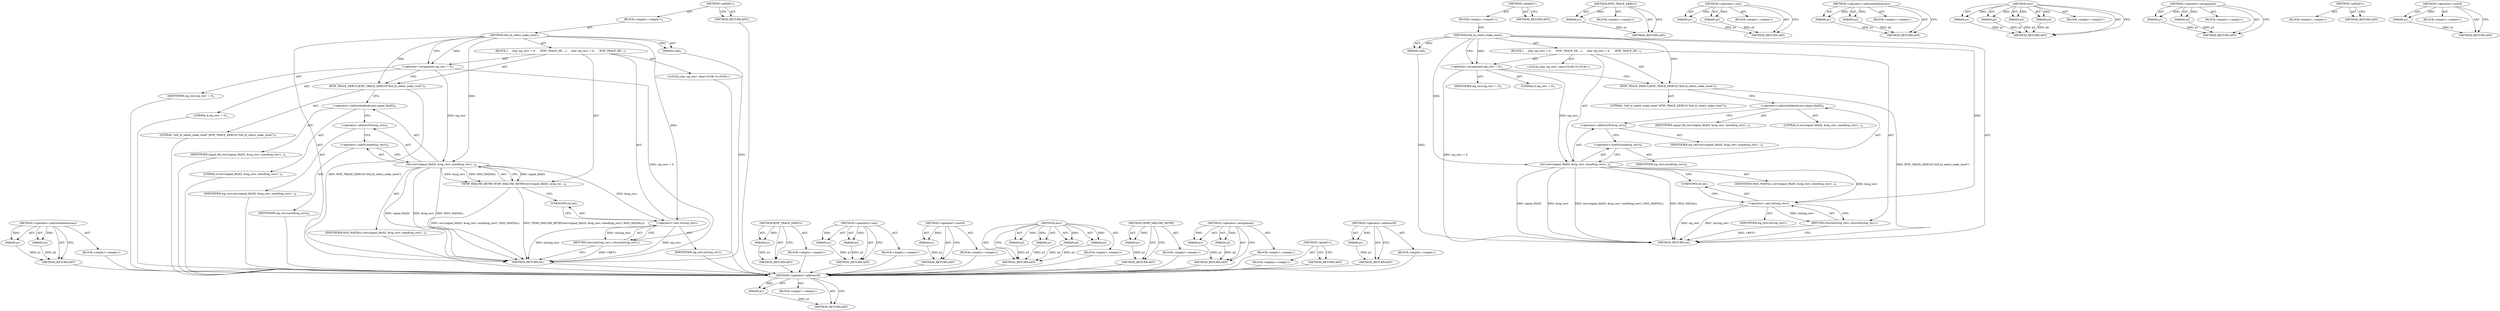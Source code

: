 digraph "&lt;operator&gt;.addressOf" {
vulnerable_72 [label=<(METHOD,&lt;operator&gt;.addressOf)>];
vulnerable_73 [label=<(PARAM,p1)>];
vulnerable_74 [label=<(BLOCK,&lt;empty&gt;,&lt;empty&gt;)>];
vulnerable_75 [label=<(METHOD_RETURN,ANY)>];
vulnerable_6 [label=<(METHOD,&lt;global&gt;)<SUB>1</SUB>>];
vulnerable_7 [label=<(BLOCK,&lt;empty&gt;,&lt;empty&gt;)<SUB>1</SUB>>];
vulnerable_8 [label=<(METHOD,btif_hl_select_wake_reset)<SUB>1</SUB>>];
vulnerable_9 [label=<(PARAM,void)<SUB>1</SUB>>];
vulnerable_10 [label=<(BLOCK,{

     char sig_recv = 0;
 
     BTIF_TRACE_DE...,{

     char sig_recv = 0;
 
     BTIF_TRACE_DE...)<SUB>1</SUB>>];
vulnerable_11 [label="<(LOCAL,char sig_recv: char)<SUB>3</SUB>>"];
vulnerable_12 [label=<(&lt;operator&gt;.assignment,sig_recv = 0)<SUB>3</SUB>>];
vulnerable_13 [label=<(IDENTIFIER,sig_recv,sig_recv = 0)<SUB>3</SUB>>];
vulnerable_14 [label=<(LITERAL,0,sig_recv = 0)<SUB>3</SUB>>];
vulnerable_15 [label=<(BTIF_TRACE_DEBUG,BTIF_TRACE_DEBUG(&quot;btif_hl_select_wake_reset&quot;))<SUB>5</SUB>>];
vulnerable_16 [label=<(LITERAL,&quot;btif_hl_select_wake_reset&quot;,BTIF_TRACE_DEBUG(&quot;btif_hl_select_wake_reset&quot;))<SUB>5</SUB>>];
vulnerable_17 [label=<(recv,recv(signal_fds[0], &amp;sig_recv, sizeof(sig_recv)...)<SUB>6</SUB>>];
vulnerable_18 [label=<(&lt;operator&gt;.indirectIndexAccess,signal_fds[0])<SUB>6</SUB>>];
vulnerable_19 [label=<(IDENTIFIER,signal_fds,recv(signal_fds[0], &amp;sig_recv, sizeof(sig_recv)...)<SUB>6</SUB>>];
vulnerable_20 [label=<(LITERAL,0,recv(signal_fds[0], &amp;sig_recv, sizeof(sig_recv)...)<SUB>6</SUB>>];
vulnerable_21 [label=<(&lt;operator&gt;.addressOf,&amp;sig_recv)<SUB>6</SUB>>];
vulnerable_22 [label=<(IDENTIFIER,sig_recv,recv(signal_fds[0], &amp;sig_recv, sizeof(sig_recv)...)<SUB>6</SUB>>];
vulnerable_23 [label=<(&lt;operator&gt;.sizeOf,sizeof(sig_recv))<SUB>6</SUB>>];
vulnerable_24 [label=<(IDENTIFIER,sig_recv,sizeof(sig_recv))<SUB>6</SUB>>];
vulnerable_25 [label=<(IDENTIFIER,MSG_WAITALL,recv(signal_fds[0], &amp;sig_recv, sizeof(sig_recv)...)<SUB>6</SUB>>];
vulnerable_26 [label=<(RETURN,return(int)sig_recv;,return(int)sig_recv;)<SUB>7</SUB>>];
vulnerable_27 [label=<(&lt;operator&gt;.cast,(int)sig_recv)<SUB>7</SUB>>];
vulnerable_28 [label=<(UNKNOWN,int,int)<SUB>7</SUB>>];
vulnerable_29 [label=<(IDENTIFIER,sig_recv,(int)sig_recv)<SUB>7</SUB>>];
vulnerable_30 [label=<(METHOD_RETURN,int)<SUB>1</SUB>>];
vulnerable_32 [label=<(METHOD_RETURN,ANY)<SUB>1</SUB>>];
vulnerable_56 [label=<(METHOD,BTIF_TRACE_DEBUG)>];
vulnerable_57 [label=<(PARAM,p1)>];
vulnerable_58 [label=<(BLOCK,&lt;empty&gt;,&lt;empty&gt;)>];
vulnerable_59 [label=<(METHOD_RETURN,ANY)>];
vulnerable_80 [label=<(METHOD,&lt;operator&gt;.cast)>];
vulnerable_81 [label=<(PARAM,p1)>];
vulnerable_82 [label=<(PARAM,p2)>];
vulnerable_83 [label=<(BLOCK,&lt;empty&gt;,&lt;empty&gt;)>];
vulnerable_84 [label=<(METHOD_RETURN,ANY)>];
vulnerable_67 [label=<(METHOD,&lt;operator&gt;.indirectIndexAccess)>];
vulnerable_68 [label=<(PARAM,p1)>];
vulnerable_69 [label=<(PARAM,p2)>];
vulnerable_70 [label=<(BLOCK,&lt;empty&gt;,&lt;empty&gt;)>];
vulnerable_71 [label=<(METHOD_RETURN,ANY)>];
vulnerable_60 [label=<(METHOD,recv)>];
vulnerable_61 [label=<(PARAM,p1)>];
vulnerable_62 [label=<(PARAM,p2)>];
vulnerable_63 [label=<(PARAM,p3)>];
vulnerable_64 [label=<(PARAM,p4)>];
vulnerable_65 [label=<(BLOCK,&lt;empty&gt;,&lt;empty&gt;)>];
vulnerable_66 [label=<(METHOD_RETURN,ANY)>];
vulnerable_51 [label=<(METHOD,&lt;operator&gt;.assignment)>];
vulnerable_52 [label=<(PARAM,p1)>];
vulnerable_53 [label=<(PARAM,p2)>];
vulnerable_54 [label=<(BLOCK,&lt;empty&gt;,&lt;empty&gt;)>];
vulnerable_55 [label=<(METHOD_RETURN,ANY)>];
vulnerable_45 [label=<(METHOD,&lt;global&gt;)<SUB>1</SUB>>];
vulnerable_46 [label=<(BLOCK,&lt;empty&gt;,&lt;empty&gt;)>];
vulnerable_47 [label=<(METHOD_RETURN,ANY)>];
vulnerable_76 [label=<(METHOD,&lt;operator&gt;.sizeOf)>];
vulnerable_77 [label=<(PARAM,p1)>];
vulnerable_78 [label=<(BLOCK,&lt;empty&gt;,&lt;empty&gt;)>];
vulnerable_79 [label=<(METHOD_RETURN,ANY)>];
fixed_72 [label=<(METHOD,&lt;operator&gt;.indirectIndexAccess)>];
fixed_73 [label=<(PARAM,p1)>];
fixed_74 [label=<(PARAM,p2)>];
fixed_75 [label=<(BLOCK,&lt;empty&gt;,&lt;empty&gt;)>];
fixed_76 [label=<(METHOD_RETURN,ANY)>];
fixed_6 [label=<(METHOD,&lt;global&gt;)<SUB>1</SUB>>];
fixed_7 [label=<(BLOCK,&lt;empty&gt;,&lt;empty&gt;)<SUB>1</SUB>>];
fixed_8 [label=<(METHOD,btif_hl_select_wake_reset)<SUB>1</SUB>>];
fixed_9 [label=<(PARAM,void)<SUB>1</SUB>>];
fixed_10 [label=<(BLOCK,{

     char sig_recv = 0;
 
     BTIF_TRACE_DE...,{

     char sig_recv = 0;
 
     BTIF_TRACE_DE...)<SUB>1</SUB>>];
fixed_11 [label="<(LOCAL,char sig_recv: char)<SUB>3</SUB>>"];
fixed_12 [label=<(&lt;operator&gt;.assignment,sig_recv = 0)<SUB>3</SUB>>];
fixed_13 [label=<(IDENTIFIER,sig_recv,sig_recv = 0)<SUB>3</SUB>>];
fixed_14 [label=<(LITERAL,0,sig_recv = 0)<SUB>3</SUB>>];
fixed_15 [label=<(BTIF_TRACE_DEBUG,BTIF_TRACE_DEBUG(&quot;btif_hl_select_wake_reset&quot;))<SUB>5</SUB>>];
fixed_16 [label=<(LITERAL,&quot;btif_hl_select_wake_reset&quot;,BTIF_TRACE_DEBUG(&quot;btif_hl_select_wake_reset&quot;))<SUB>5</SUB>>];
fixed_17 [label=<(TEMP_FAILURE_RETRY,TEMP_FAILURE_RETRY(recv(signal_fds[0], &amp;sig_rec...)<SUB>6</SUB>>];
fixed_18 [label=<(recv,recv(signal_fds[0], &amp;sig_recv, sizeof(sig_recv)...)<SUB>6</SUB>>];
fixed_19 [label=<(&lt;operator&gt;.indirectIndexAccess,signal_fds[0])<SUB>6</SUB>>];
fixed_20 [label=<(IDENTIFIER,signal_fds,recv(signal_fds[0], &amp;sig_recv, sizeof(sig_recv)...)<SUB>6</SUB>>];
fixed_21 [label=<(LITERAL,0,recv(signal_fds[0], &amp;sig_recv, sizeof(sig_recv)...)<SUB>6</SUB>>];
fixed_22 [label=<(&lt;operator&gt;.addressOf,&amp;sig_recv)<SUB>6</SUB>>];
fixed_23 [label=<(IDENTIFIER,sig_recv,recv(signal_fds[0], &amp;sig_recv, sizeof(sig_recv)...)<SUB>6</SUB>>];
fixed_24 [label=<(&lt;operator&gt;.sizeOf,sizeof(sig_recv))<SUB>6</SUB>>];
fixed_25 [label=<(IDENTIFIER,sig_recv,sizeof(sig_recv))<SUB>6</SUB>>];
fixed_26 [label=<(IDENTIFIER,MSG_WAITALL,recv(signal_fds[0], &amp;sig_recv, sizeof(sig_recv)...)<SUB>6</SUB>>];
fixed_27 [label=<(RETURN,return(int)sig_recv;,return(int)sig_recv;)<SUB>7</SUB>>];
fixed_28 [label=<(&lt;operator&gt;.cast,(int)sig_recv)<SUB>7</SUB>>];
fixed_29 [label=<(UNKNOWN,int,int)<SUB>7</SUB>>];
fixed_30 [label=<(IDENTIFIER,sig_recv,(int)sig_recv)<SUB>7</SUB>>];
fixed_31 [label=<(METHOD_RETURN,int)<SUB>1</SUB>>];
fixed_33 [label=<(METHOD_RETURN,ANY)<SUB>1</SUB>>];
fixed_57 [label=<(METHOD,BTIF_TRACE_DEBUG)>];
fixed_58 [label=<(PARAM,p1)>];
fixed_59 [label=<(BLOCK,&lt;empty&gt;,&lt;empty&gt;)>];
fixed_60 [label=<(METHOD_RETURN,ANY)>];
fixed_85 [label=<(METHOD,&lt;operator&gt;.cast)>];
fixed_86 [label=<(PARAM,p1)>];
fixed_87 [label=<(PARAM,p2)>];
fixed_88 [label=<(BLOCK,&lt;empty&gt;,&lt;empty&gt;)>];
fixed_89 [label=<(METHOD_RETURN,ANY)>];
fixed_81 [label=<(METHOD,&lt;operator&gt;.sizeOf)>];
fixed_82 [label=<(PARAM,p1)>];
fixed_83 [label=<(BLOCK,&lt;empty&gt;,&lt;empty&gt;)>];
fixed_84 [label=<(METHOD_RETURN,ANY)>];
fixed_65 [label=<(METHOD,recv)>];
fixed_66 [label=<(PARAM,p1)>];
fixed_67 [label=<(PARAM,p2)>];
fixed_68 [label=<(PARAM,p3)>];
fixed_69 [label=<(PARAM,p4)>];
fixed_70 [label=<(BLOCK,&lt;empty&gt;,&lt;empty&gt;)>];
fixed_71 [label=<(METHOD_RETURN,ANY)>];
fixed_61 [label=<(METHOD,TEMP_FAILURE_RETRY)>];
fixed_62 [label=<(PARAM,p1)>];
fixed_63 [label=<(BLOCK,&lt;empty&gt;,&lt;empty&gt;)>];
fixed_64 [label=<(METHOD_RETURN,ANY)>];
fixed_52 [label=<(METHOD,&lt;operator&gt;.assignment)>];
fixed_53 [label=<(PARAM,p1)>];
fixed_54 [label=<(PARAM,p2)>];
fixed_55 [label=<(BLOCK,&lt;empty&gt;,&lt;empty&gt;)>];
fixed_56 [label=<(METHOD_RETURN,ANY)>];
fixed_46 [label=<(METHOD,&lt;global&gt;)<SUB>1</SUB>>];
fixed_47 [label=<(BLOCK,&lt;empty&gt;,&lt;empty&gt;)>];
fixed_48 [label=<(METHOD_RETURN,ANY)>];
fixed_77 [label=<(METHOD,&lt;operator&gt;.addressOf)>];
fixed_78 [label=<(PARAM,p1)>];
fixed_79 [label=<(BLOCK,&lt;empty&gt;,&lt;empty&gt;)>];
fixed_80 [label=<(METHOD_RETURN,ANY)>];
vulnerable_72 -> vulnerable_73  [key=0, label="AST: "];
vulnerable_72 -> vulnerable_73  [key=1, label="DDG: "];
vulnerable_72 -> vulnerable_74  [key=0, label="AST: "];
vulnerable_72 -> vulnerable_75  [key=0, label="AST: "];
vulnerable_72 -> vulnerable_75  [key=1, label="CFG: "];
vulnerable_73 -> vulnerable_75  [key=0, label="DDG: p1"];
vulnerable_6 -> vulnerable_7  [key=0, label="AST: "];
vulnerable_6 -> vulnerable_32  [key=0, label="AST: "];
vulnerable_6 -> vulnerable_32  [key=1, label="CFG: "];
vulnerable_7 -> vulnerable_8  [key=0, label="AST: "];
vulnerable_8 -> vulnerable_9  [key=0, label="AST: "];
vulnerable_8 -> vulnerable_9  [key=1, label="DDG: "];
vulnerable_8 -> vulnerable_10  [key=0, label="AST: "];
vulnerable_8 -> vulnerable_30  [key=0, label="AST: "];
vulnerable_8 -> vulnerable_12  [key=0, label="CFG: "];
vulnerable_8 -> vulnerable_12  [key=1, label="DDG: "];
vulnerable_8 -> vulnerable_15  [key=0, label="DDG: "];
vulnerable_8 -> vulnerable_17  [key=0, label="DDG: "];
vulnerable_8 -> vulnerable_27  [key=0, label="DDG: "];
vulnerable_9 -> vulnerable_30  [key=0, label="DDG: "];
vulnerable_10 -> vulnerable_11  [key=0, label="AST: "];
vulnerable_10 -> vulnerable_12  [key=0, label="AST: "];
vulnerable_10 -> vulnerable_15  [key=0, label="AST: "];
vulnerable_10 -> vulnerable_17  [key=0, label="AST: "];
vulnerable_10 -> vulnerable_26  [key=0, label="AST: "];
vulnerable_12 -> vulnerable_13  [key=0, label="AST: "];
vulnerable_12 -> vulnerable_14  [key=0, label="AST: "];
vulnerable_12 -> vulnerable_15  [key=0, label="CFG: "];
vulnerable_12 -> vulnerable_30  [key=0, label="DDG: sig_recv = 0"];
vulnerable_12 -> vulnerable_17  [key=0, label="DDG: sig_recv"];
vulnerable_15 -> vulnerable_16  [key=0, label="AST: "];
vulnerable_15 -> vulnerable_18  [key=0, label="CFG: "];
vulnerable_15 -> vulnerable_30  [key=0, label="DDG: BTIF_TRACE_DEBUG(&quot;btif_hl_select_wake_reset&quot;)"];
vulnerable_17 -> vulnerable_18  [key=0, label="AST: "];
vulnerable_17 -> vulnerable_21  [key=0, label="AST: "];
vulnerable_17 -> vulnerable_23  [key=0, label="AST: "];
vulnerable_17 -> vulnerable_25  [key=0, label="AST: "];
vulnerable_17 -> vulnerable_28  [key=0, label="CFG: "];
vulnerable_17 -> vulnerable_30  [key=0, label="DDG: signal_fds[0]"];
vulnerable_17 -> vulnerable_30  [key=1, label="DDG: &amp;sig_recv"];
vulnerable_17 -> vulnerable_30  [key=2, label="DDG: recv(signal_fds[0], &amp;sig_recv, sizeof(sig_recv), MSG_WAITALL)"];
vulnerable_17 -> vulnerable_30  [key=3, label="DDG: MSG_WAITALL"];
vulnerable_17 -> vulnerable_27  [key=0, label="DDG: &amp;sig_recv"];
vulnerable_18 -> vulnerable_19  [key=0, label="AST: "];
vulnerable_18 -> vulnerable_20  [key=0, label="AST: "];
vulnerable_18 -> vulnerable_21  [key=0, label="CFG: "];
vulnerable_21 -> vulnerable_22  [key=0, label="AST: "];
vulnerable_21 -> vulnerable_23  [key=0, label="CFG: "];
vulnerable_23 -> vulnerable_24  [key=0, label="AST: "];
vulnerable_23 -> vulnerable_17  [key=0, label="CFG: "];
vulnerable_26 -> vulnerable_27  [key=0, label="AST: "];
vulnerable_26 -> vulnerable_30  [key=0, label="CFG: "];
vulnerable_26 -> vulnerable_30  [key=1, label="DDG: &lt;RET&gt;"];
vulnerable_27 -> vulnerable_28  [key=0, label="AST: "];
vulnerable_27 -> vulnerable_29  [key=0, label="AST: "];
vulnerable_27 -> vulnerable_26  [key=0, label="CFG: "];
vulnerable_27 -> vulnerable_26  [key=1, label="DDG: (int)sig_recv"];
vulnerable_27 -> vulnerable_30  [key=0, label="DDG: sig_recv"];
vulnerable_27 -> vulnerable_30  [key=1, label="DDG: (int)sig_recv"];
vulnerable_28 -> vulnerable_27  [key=0, label="CFG: "];
vulnerable_56 -> vulnerable_57  [key=0, label="AST: "];
vulnerable_56 -> vulnerable_57  [key=1, label="DDG: "];
vulnerable_56 -> vulnerable_58  [key=0, label="AST: "];
vulnerable_56 -> vulnerable_59  [key=0, label="AST: "];
vulnerable_56 -> vulnerable_59  [key=1, label="CFG: "];
vulnerable_57 -> vulnerable_59  [key=0, label="DDG: p1"];
vulnerable_80 -> vulnerable_81  [key=0, label="AST: "];
vulnerable_80 -> vulnerable_81  [key=1, label="DDG: "];
vulnerable_80 -> vulnerable_83  [key=0, label="AST: "];
vulnerable_80 -> vulnerable_82  [key=0, label="AST: "];
vulnerable_80 -> vulnerable_82  [key=1, label="DDG: "];
vulnerable_80 -> vulnerable_84  [key=0, label="AST: "];
vulnerable_80 -> vulnerable_84  [key=1, label="CFG: "];
vulnerable_81 -> vulnerable_84  [key=0, label="DDG: p1"];
vulnerable_82 -> vulnerable_84  [key=0, label="DDG: p2"];
vulnerable_67 -> vulnerable_68  [key=0, label="AST: "];
vulnerable_67 -> vulnerable_68  [key=1, label="DDG: "];
vulnerable_67 -> vulnerable_70  [key=0, label="AST: "];
vulnerable_67 -> vulnerable_69  [key=0, label="AST: "];
vulnerable_67 -> vulnerable_69  [key=1, label="DDG: "];
vulnerable_67 -> vulnerable_71  [key=0, label="AST: "];
vulnerable_67 -> vulnerable_71  [key=1, label="CFG: "];
vulnerable_68 -> vulnerable_71  [key=0, label="DDG: p1"];
vulnerable_69 -> vulnerable_71  [key=0, label="DDG: p2"];
vulnerable_60 -> vulnerable_61  [key=0, label="AST: "];
vulnerable_60 -> vulnerable_61  [key=1, label="DDG: "];
vulnerable_60 -> vulnerable_65  [key=0, label="AST: "];
vulnerable_60 -> vulnerable_62  [key=0, label="AST: "];
vulnerable_60 -> vulnerable_62  [key=1, label="DDG: "];
vulnerable_60 -> vulnerable_66  [key=0, label="AST: "];
vulnerable_60 -> vulnerable_66  [key=1, label="CFG: "];
vulnerable_60 -> vulnerable_63  [key=0, label="AST: "];
vulnerable_60 -> vulnerable_63  [key=1, label="DDG: "];
vulnerable_60 -> vulnerable_64  [key=0, label="AST: "];
vulnerable_60 -> vulnerable_64  [key=1, label="DDG: "];
vulnerable_61 -> vulnerable_66  [key=0, label="DDG: p1"];
vulnerable_62 -> vulnerable_66  [key=0, label="DDG: p2"];
vulnerable_63 -> vulnerable_66  [key=0, label="DDG: p3"];
vulnerable_64 -> vulnerable_66  [key=0, label="DDG: p4"];
vulnerable_51 -> vulnerable_52  [key=0, label="AST: "];
vulnerable_51 -> vulnerable_52  [key=1, label="DDG: "];
vulnerable_51 -> vulnerable_54  [key=0, label="AST: "];
vulnerable_51 -> vulnerable_53  [key=0, label="AST: "];
vulnerable_51 -> vulnerable_53  [key=1, label="DDG: "];
vulnerable_51 -> vulnerable_55  [key=0, label="AST: "];
vulnerable_51 -> vulnerable_55  [key=1, label="CFG: "];
vulnerable_52 -> vulnerable_55  [key=0, label="DDG: p1"];
vulnerable_53 -> vulnerable_55  [key=0, label="DDG: p2"];
vulnerable_45 -> vulnerable_46  [key=0, label="AST: "];
vulnerable_45 -> vulnerable_47  [key=0, label="AST: "];
vulnerable_45 -> vulnerable_47  [key=1, label="CFG: "];
vulnerable_76 -> vulnerable_77  [key=0, label="AST: "];
vulnerable_76 -> vulnerable_77  [key=1, label="DDG: "];
vulnerable_76 -> vulnerable_78  [key=0, label="AST: "];
vulnerable_76 -> vulnerable_79  [key=0, label="AST: "];
vulnerable_76 -> vulnerable_79  [key=1, label="CFG: "];
vulnerable_77 -> vulnerable_79  [key=0, label="DDG: p1"];
fixed_72 -> fixed_73  [key=0, label="AST: "];
fixed_72 -> fixed_73  [key=1, label="DDG: "];
fixed_72 -> fixed_75  [key=0, label="AST: "];
fixed_72 -> fixed_74  [key=0, label="AST: "];
fixed_72 -> fixed_74  [key=1, label="DDG: "];
fixed_72 -> fixed_76  [key=0, label="AST: "];
fixed_72 -> fixed_76  [key=1, label="CFG: "];
fixed_73 -> fixed_76  [key=0, label="DDG: p1"];
fixed_74 -> fixed_76  [key=0, label="DDG: p2"];
fixed_75 -> vulnerable_72  [key=0];
fixed_76 -> vulnerable_72  [key=0];
fixed_6 -> fixed_7  [key=0, label="AST: "];
fixed_6 -> fixed_33  [key=0, label="AST: "];
fixed_6 -> fixed_33  [key=1, label="CFG: "];
fixed_7 -> fixed_8  [key=0, label="AST: "];
fixed_8 -> fixed_9  [key=0, label="AST: "];
fixed_8 -> fixed_9  [key=1, label="DDG: "];
fixed_8 -> fixed_10  [key=0, label="AST: "];
fixed_8 -> fixed_31  [key=0, label="AST: "];
fixed_8 -> fixed_12  [key=0, label="CFG: "];
fixed_8 -> fixed_12  [key=1, label="DDG: "];
fixed_8 -> fixed_15  [key=0, label="DDG: "];
fixed_8 -> fixed_28  [key=0, label="DDG: "];
fixed_8 -> fixed_18  [key=0, label="DDG: "];
fixed_9 -> fixed_31  [key=0, label="DDG: "];
fixed_10 -> fixed_11  [key=0, label="AST: "];
fixed_10 -> fixed_12  [key=0, label="AST: "];
fixed_10 -> fixed_15  [key=0, label="AST: "];
fixed_10 -> fixed_17  [key=0, label="AST: "];
fixed_10 -> fixed_27  [key=0, label="AST: "];
fixed_11 -> vulnerable_72  [key=0];
fixed_12 -> fixed_13  [key=0, label="AST: "];
fixed_12 -> fixed_14  [key=0, label="AST: "];
fixed_12 -> fixed_15  [key=0, label="CFG: "];
fixed_12 -> fixed_31  [key=0, label="DDG: sig_recv = 0"];
fixed_12 -> fixed_18  [key=0, label="DDG: sig_recv"];
fixed_13 -> vulnerable_72  [key=0];
fixed_14 -> vulnerable_72  [key=0];
fixed_15 -> fixed_16  [key=0, label="AST: "];
fixed_15 -> fixed_19  [key=0, label="CFG: "];
fixed_15 -> fixed_31  [key=0, label="DDG: BTIF_TRACE_DEBUG(&quot;btif_hl_select_wake_reset&quot;)"];
fixed_16 -> vulnerable_72  [key=0];
fixed_17 -> fixed_18  [key=0, label="AST: "];
fixed_17 -> fixed_29  [key=0, label="CFG: "];
fixed_17 -> fixed_31  [key=0, label="DDG: recv(signal_fds[0], &amp;sig_recv, sizeof(sig_recv), MSG_WAITALL)"];
fixed_17 -> fixed_31  [key=1, label="DDG: TEMP_FAILURE_RETRY(recv(signal_fds[0], &amp;sig_recv, sizeof(sig_recv), MSG_WAITALL))"];
fixed_18 -> fixed_19  [key=0, label="AST: "];
fixed_18 -> fixed_22  [key=0, label="AST: "];
fixed_18 -> fixed_24  [key=0, label="AST: "];
fixed_18 -> fixed_26  [key=0, label="AST: "];
fixed_18 -> fixed_17  [key=0, label="CFG: "];
fixed_18 -> fixed_17  [key=1, label="DDG: signal_fds[0]"];
fixed_18 -> fixed_17  [key=2, label="DDG: &amp;sig_recv"];
fixed_18 -> fixed_17  [key=3, label="DDG: MSG_WAITALL"];
fixed_18 -> fixed_31  [key=0, label="DDG: signal_fds[0]"];
fixed_18 -> fixed_31  [key=1, label="DDG: &amp;sig_recv"];
fixed_18 -> fixed_31  [key=2, label="DDG: MSG_WAITALL"];
fixed_18 -> fixed_28  [key=0, label="DDG: &amp;sig_recv"];
fixed_19 -> fixed_20  [key=0, label="AST: "];
fixed_19 -> fixed_21  [key=0, label="AST: "];
fixed_19 -> fixed_22  [key=0, label="CFG: "];
fixed_20 -> vulnerable_72  [key=0];
fixed_21 -> vulnerable_72  [key=0];
fixed_22 -> fixed_23  [key=0, label="AST: "];
fixed_22 -> fixed_24  [key=0, label="CFG: "];
fixed_23 -> vulnerable_72  [key=0];
fixed_24 -> fixed_25  [key=0, label="AST: "];
fixed_24 -> fixed_18  [key=0, label="CFG: "];
fixed_25 -> vulnerable_72  [key=0];
fixed_26 -> vulnerable_72  [key=0];
fixed_27 -> fixed_28  [key=0, label="AST: "];
fixed_27 -> fixed_31  [key=0, label="CFG: "];
fixed_27 -> fixed_31  [key=1, label="DDG: &lt;RET&gt;"];
fixed_28 -> fixed_29  [key=0, label="AST: "];
fixed_28 -> fixed_30  [key=0, label="AST: "];
fixed_28 -> fixed_27  [key=0, label="CFG: "];
fixed_28 -> fixed_27  [key=1, label="DDG: (int)sig_recv"];
fixed_28 -> fixed_31  [key=0, label="DDG: sig_recv"];
fixed_28 -> fixed_31  [key=1, label="DDG: (int)sig_recv"];
fixed_29 -> fixed_28  [key=0, label="CFG: "];
fixed_30 -> vulnerable_72  [key=0];
fixed_31 -> vulnerable_72  [key=0];
fixed_33 -> vulnerable_72  [key=0];
fixed_57 -> fixed_58  [key=0, label="AST: "];
fixed_57 -> fixed_58  [key=1, label="DDG: "];
fixed_57 -> fixed_59  [key=0, label="AST: "];
fixed_57 -> fixed_60  [key=0, label="AST: "];
fixed_57 -> fixed_60  [key=1, label="CFG: "];
fixed_58 -> fixed_60  [key=0, label="DDG: p1"];
fixed_59 -> vulnerable_72  [key=0];
fixed_60 -> vulnerable_72  [key=0];
fixed_85 -> fixed_86  [key=0, label="AST: "];
fixed_85 -> fixed_86  [key=1, label="DDG: "];
fixed_85 -> fixed_88  [key=0, label="AST: "];
fixed_85 -> fixed_87  [key=0, label="AST: "];
fixed_85 -> fixed_87  [key=1, label="DDG: "];
fixed_85 -> fixed_89  [key=0, label="AST: "];
fixed_85 -> fixed_89  [key=1, label="CFG: "];
fixed_86 -> fixed_89  [key=0, label="DDG: p1"];
fixed_87 -> fixed_89  [key=0, label="DDG: p2"];
fixed_88 -> vulnerable_72  [key=0];
fixed_89 -> vulnerable_72  [key=0];
fixed_81 -> fixed_82  [key=0, label="AST: "];
fixed_81 -> fixed_82  [key=1, label="DDG: "];
fixed_81 -> fixed_83  [key=0, label="AST: "];
fixed_81 -> fixed_84  [key=0, label="AST: "];
fixed_81 -> fixed_84  [key=1, label="CFG: "];
fixed_82 -> fixed_84  [key=0, label="DDG: p1"];
fixed_83 -> vulnerable_72  [key=0];
fixed_84 -> vulnerable_72  [key=0];
fixed_65 -> fixed_66  [key=0, label="AST: "];
fixed_65 -> fixed_66  [key=1, label="DDG: "];
fixed_65 -> fixed_70  [key=0, label="AST: "];
fixed_65 -> fixed_67  [key=0, label="AST: "];
fixed_65 -> fixed_67  [key=1, label="DDG: "];
fixed_65 -> fixed_71  [key=0, label="AST: "];
fixed_65 -> fixed_71  [key=1, label="CFG: "];
fixed_65 -> fixed_68  [key=0, label="AST: "];
fixed_65 -> fixed_68  [key=1, label="DDG: "];
fixed_65 -> fixed_69  [key=0, label="AST: "];
fixed_65 -> fixed_69  [key=1, label="DDG: "];
fixed_66 -> fixed_71  [key=0, label="DDG: p1"];
fixed_67 -> fixed_71  [key=0, label="DDG: p2"];
fixed_68 -> fixed_71  [key=0, label="DDG: p3"];
fixed_69 -> fixed_71  [key=0, label="DDG: p4"];
fixed_70 -> vulnerable_72  [key=0];
fixed_71 -> vulnerable_72  [key=0];
fixed_61 -> fixed_62  [key=0, label="AST: "];
fixed_61 -> fixed_62  [key=1, label="DDG: "];
fixed_61 -> fixed_63  [key=0, label="AST: "];
fixed_61 -> fixed_64  [key=0, label="AST: "];
fixed_61 -> fixed_64  [key=1, label="CFG: "];
fixed_62 -> fixed_64  [key=0, label="DDG: p1"];
fixed_63 -> vulnerable_72  [key=0];
fixed_64 -> vulnerable_72  [key=0];
fixed_52 -> fixed_53  [key=0, label="AST: "];
fixed_52 -> fixed_53  [key=1, label="DDG: "];
fixed_52 -> fixed_55  [key=0, label="AST: "];
fixed_52 -> fixed_54  [key=0, label="AST: "];
fixed_52 -> fixed_54  [key=1, label="DDG: "];
fixed_52 -> fixed_56  [key=0, label="AST: "];
fixed_52 -> fixed_56  [key=1, label="CFG: "];
fixed_53 -> fixed_56  [key=0, label="DDG: p1"];
fixed_54 -> fixed_56  [key=0, label="DDG: p2"];
fixed_55 -> vulnerable_72  [key=0];
fixed_56 -> vulnerable_72  [key=0];
fixed_46 -> fixed_47  [key=0, label="AST: "];
fixed_46 -> fixed_48  [key=0, label="AST: "];
fixed_46 -> fixed_48  [key=1, label="CFG: "];
fixed_47 -> vulnerable_72  [key=0];
fixed_48 -> vulnerable_72  [key=0];
fixed_77 -> fixed_78  [key=0, label="AST: "];
fixed_77 -> fixed_78  [key=1, label="DDG: "];
fixed_77 -> fixed_79  [key=0, label="AST: "];
fixed_77 -> fixed_80  [key=0, label="AST: "];
fixed_77 -> fixed_80  [key=1, label="CFG: "];
fixed_78 -> fixed_80  [key=0, label="DDG: p1"];
fixed_79 -> vulnerable_72  [key=0];
fixed_80 -> vulnerable_72  [key=0];
}
